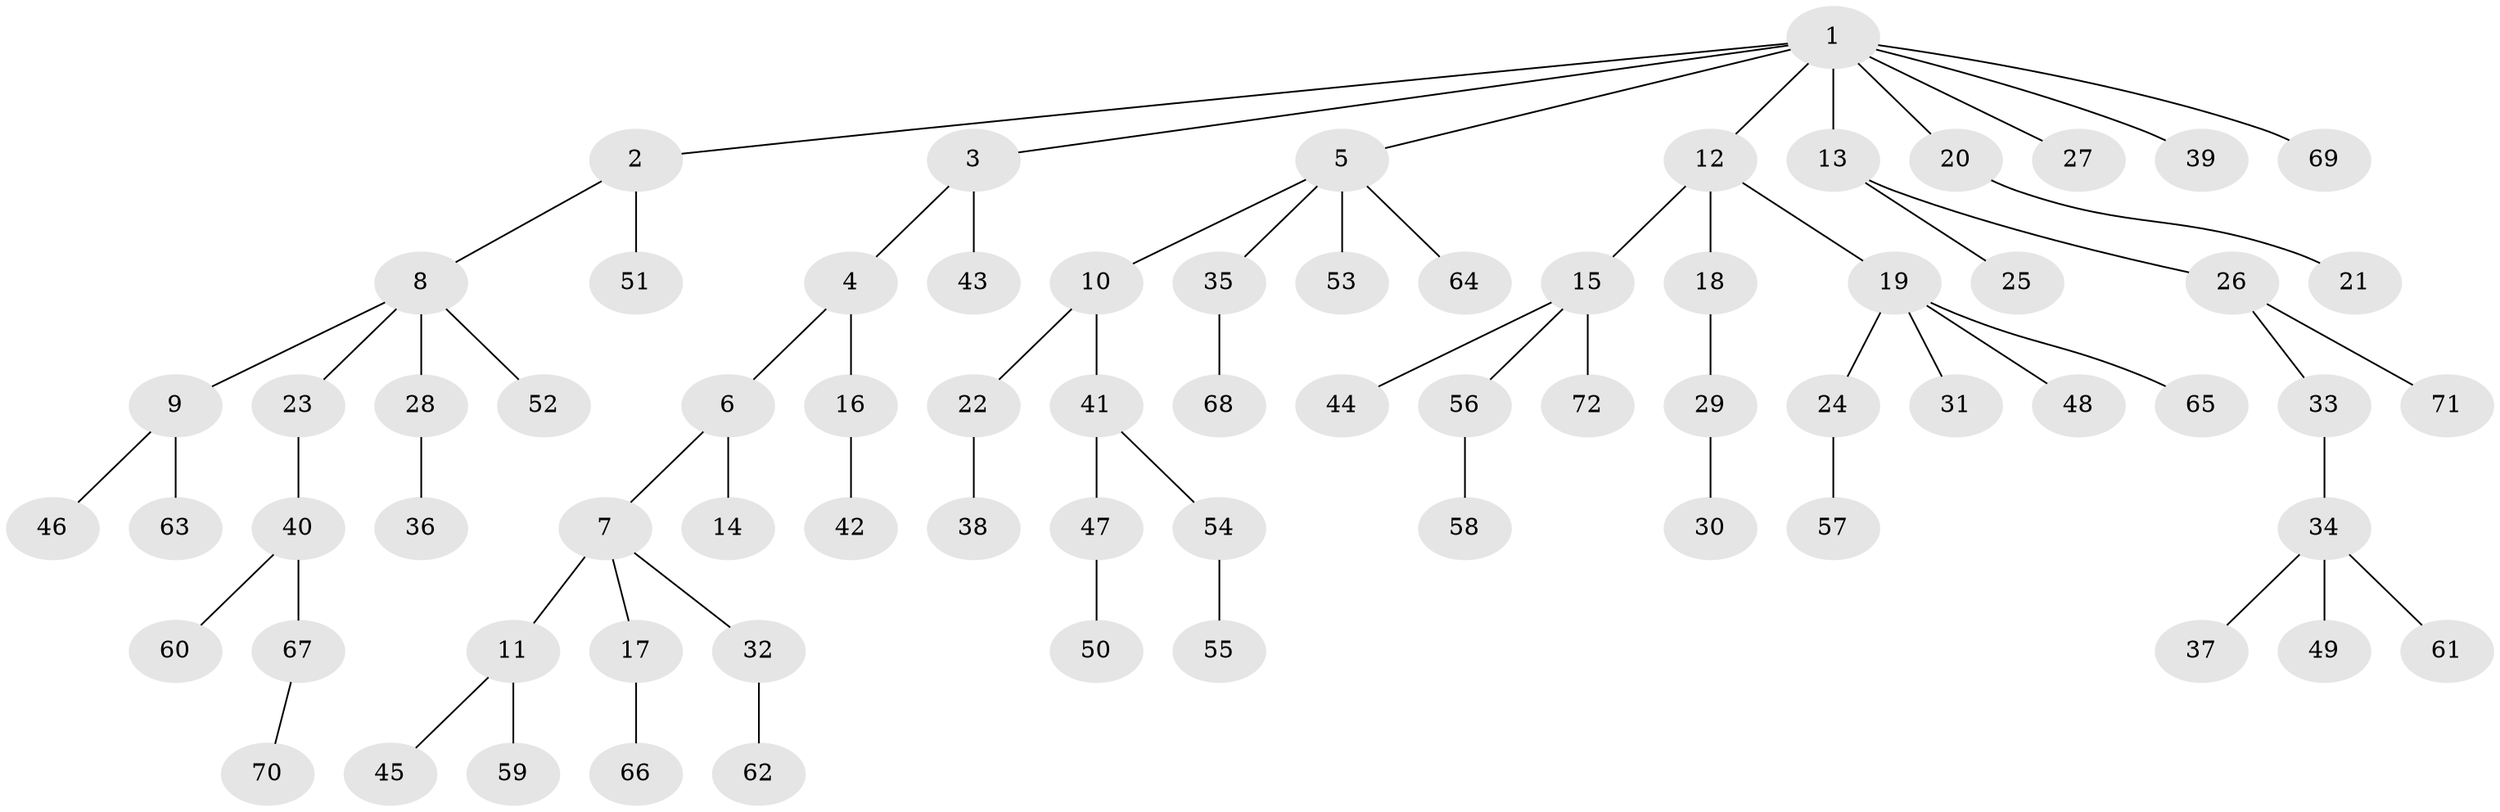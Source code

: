 // coarse degree distribution, {5: 0.03333333333333333, 2: 0.3, 3: 0.2, 1: 0.43333333333333335, 4: 0.03333333333333333}
// Generated by graph-tools (version 1.1) at 2025/51/03/04/25 22:51:47]
// undirected, 72 vertices, 71 edges
graph export_dot {
  node [color=gray90,style=filled];
  1;
  2;
  3;
  4;
  5;
  6;
  7;
  8;
  9;
  10;
  11;
  12;
  13;
  14;
  15;
  16;
  17;
  18;
  19;
  20;
  21;
  22;
  23;
  24;
  25;
  26;
  27;
  28;
  29;
  30;
  31;
  32;
  33;
  34;
  35;
  36;
  37;
  38;
  39;
  40;
  41;
  42;
  43;
  44;
  45;
  46;
  47;
  48;
  49;
  50;
  51;
  52;
  53;
  54;
  55;
  56;
  57;
  58;
  59;
  60;
  61;
  62;
  63;
  64;
  65;
  66;
  67;
  68;
  69;
  70;
  71;
  72;
  1 -- 2;
  1 -- 3;
  1 -- 5;
  1 -- 12;
  1 -- 13;
  1 -- 20;
  1 -- 27;
  1 -- 39;
  1 -- 69;
  2 -- 8;
  2 -- 51;
  3 -- 4;
  3 -- 43;
  4 -- 6;
  4 -- 16;
  5 -- 10;
  5 -- 35;
  5 -- 53;
  5 -- 64;
  6 -- 7;
  6 -- 14;
  7 -- 11;
  7 -- 17;
  7 -- 32;
  8 -- 9;
  8 -- 23;
  8 -- 28;
  8 -- 52;
  9 -- 46;
  9 -- 63;
  10 -- 22;
  10 -- 41;
  11 -- 45;
  11 -- 59;
  12 -- 15;
  12 -- 18;
  12 -- 19;
  13 -- 25;
  13 -- 26;
  15 -- 44;
  15 -- 56;
  15 -- 72;
  16 -- 42;
  17 -- 66;
  18 -- 29;
  19 -- 24;
  19 -- 31;
  19 -- 48;
  19 -- 65;
  20 -- 21;
  22 -- 38;
  23 -- 40;
  24 -- 57;
  26 -- 33;
  26 -- 71;
  28 -- 36;
  29 -- 30;
  32 -- 62;
  33 -- 34;
  34 -- 37;
  34 -- 49;
  34 -- 61;
  35 -- 68;
  40 -- 60;
  40 -- 67;
  41 -- 47;
  41 -- 54;
  47 -- 50;
  54 -- 55;
  56 -- 58;
  67 -- 70;
}
